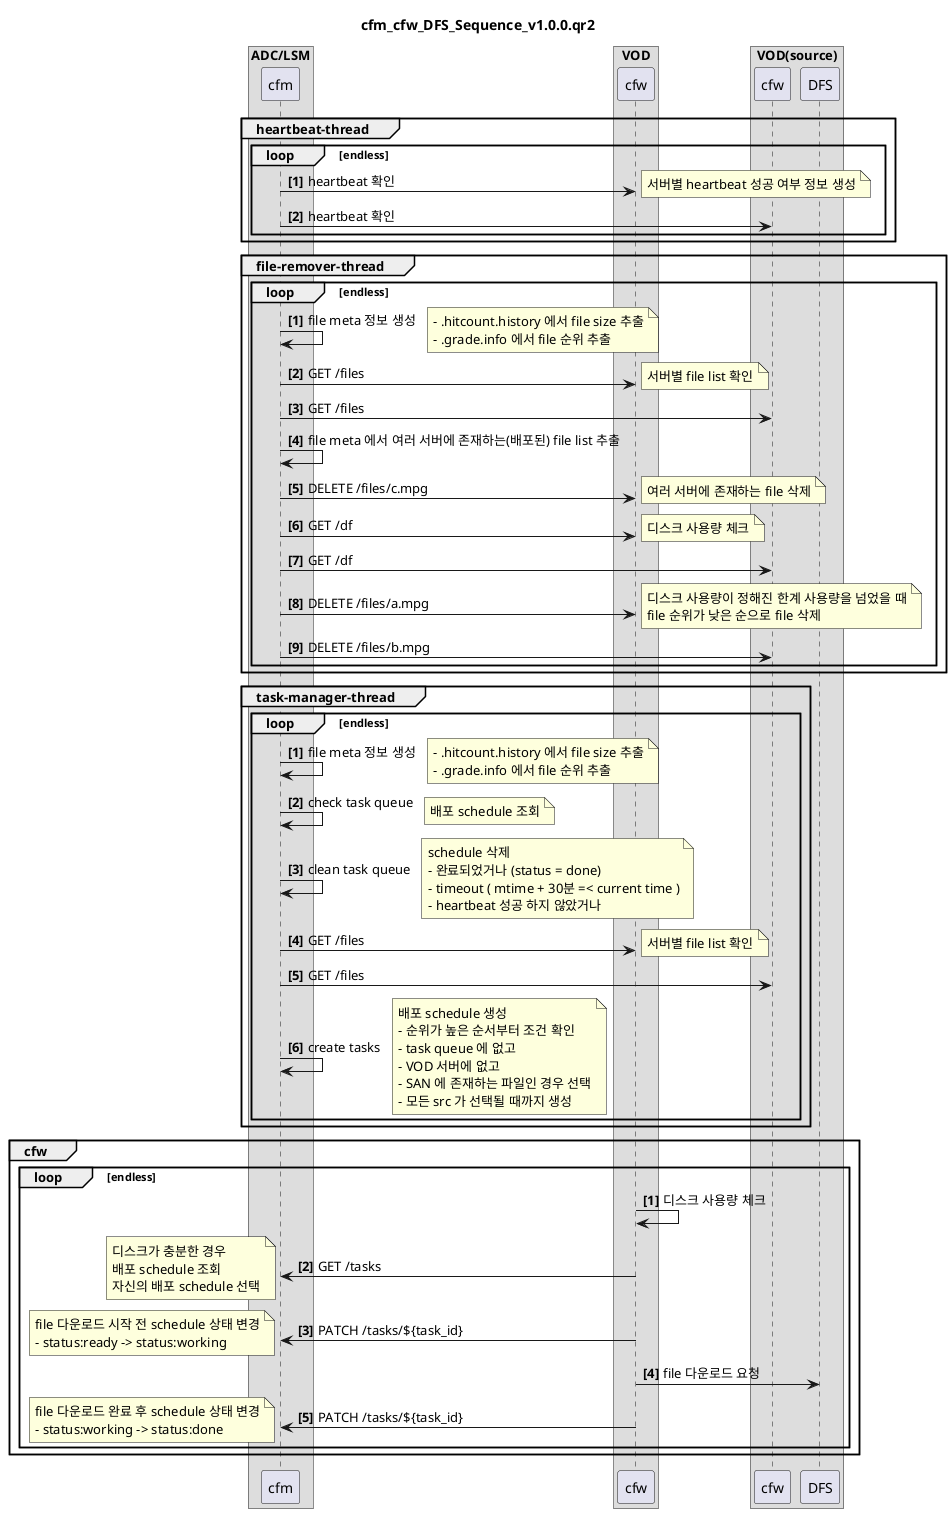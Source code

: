 @startuml
title cfm_cfw_DFS_Sequence_v1.0.0.qr2

box "ADC/LSM"
participant cfm
end box

box "VOD"
participant cfw as "cfw"
end box

box "VOD(source)"
participant cfw2 as "cfw"
participant dfs as "DFS"
end box

group heartbeat-thread
loop endless
autonumber 1 "<b>[0]"
cfm->cfw: heartbeat 확인
    note right
      서버별 heartbeat 성공 여부 정보 생성
    end note
cfm->cfw2: heartbeat 확인
end
end

group file-remover-thread
loop endless
autonumber 1 "<b>[0]"
cfm->cfm: file meta 정보 생성
    note right
        - .hitcount.history 에서 file size 추출
        - .grade.info 에서 file 순위 추출
    end note
cfm->cfw: GET /files
    note right
        서버별 file list 확인
    end note
cfm->cfw2: GET /files
cfm->cfm: file meta 에서 여러 서버에 존재하는(배포된) file list 추출
cfm->cfw: DELETE /files/c.mpg
    note right
        여러 서버에 존재하는 file 삭제
    end note

cfm->cfw: GET /df
    note right
        디스크 사용량 체크
    end note
cfm->cfw2: GET /df
cfm->cfw: DELETE /files/a.mpg
    note right
        디스크 사용량이 정해진 한계 사용량을 넘었을 때
        file 순위가 낮은 순으로 file 삭제
    end note
cfm->cfw2: DELETE /files/b.mpg
end
end

group task-manager-thread
loop endless
autonumber 1 "<b>[0]"
cfm->cfm: file meta 정보 생성
    note right
        - .hitcount.history 에서 file size 추출
        - .grade.info 에서 file 순위 추출
    end note
cfm->cfm: check task queue
    note right
        배포 schedule 조회
    end note
cfm->cfm: clean task queue
    note right
        schedule 삭제
        - 완료되었거나 (status = done)
        - timeout ( mtime + 30분 =< current time )
        - heartbeat 성공 하지 않았거나
    end note
cfm->cfw: GET /files
    note right
        서버별 file list 확인
    end note
cfm->cfw2: GET /files
cfm->cfm: create tasks
    note right
        배포 schedule 생성
        - 순위가 높은 순서부터 조건 확인
        - task queue 에 없고
        - VOD 서버에 없고
        - SAN 에 존재하는 파일인 경우 선택
        - 모든 src 가 선택될 때까지 생성
    end note
end
end

group cfw
loop endless
autonumber 1 "<b>[0]"
cfw->cfw: 디스크 사용량 체크
cfw->cfm: GET /tasks
    note left
        디스크가 충분한 경우
        배포 schedule 조회
        자신의 배포 schedule 선택
    end note
cfw->cfm: PATCH /tasks/${task_id}
    note left
        file 다운로드 시작 전 schedule 상태 변경
        - status:ready -> status:working
    end note
cfw->dfs: file 다운로드 요청
cfw->cfm: PATCH /tasks/${task_id}
    note left
        file 다운로드 완료 후 schedule 상태 변경
        - status:working -> status:done
    end note
end
end
@enduml

@startuml
title cfm_v1.0.0.qr2_tasker_State
hide empty description

[*] -> S0
S0 : 무한 반복
S1 : grade info, hitcount history 파일로부터\n파일 등급, 크기, 서버 위치 정보가 들어있는 파일 meta 목록 생성\n여러 server에 존재하는 파일 meta 목록 생성
note right
	파일 등급 : grade info 파일에서 구함
	파일 크기 : hitcount history 파일에서 구함
	서버 위치 : 서버가 존재하는 서버 ip 목록,
                     hitcount history 파일에서 구함

	서버 위치 정보를 이용하여 여러 server에
  존재하는 파일 목록 생성
end note
S2 : 급hit 상승 파일 목록 구함
S3 : source, dest 서버의 heartbeat 결과 얻음
S4: task 정리
note right
	DONE task 정리
	TIMEOUT 계산해서 TIMEOUT된 task 정리
	Src 또는 Dest의 heartbeat 답을 구하지 못한 task 정리
end note
S5 : 배포에 사용 가능한\nsource 서버가 있는 지 체크
S6 : 배포에 사용 가능한\ndest 서버가 있는 지 체크
S7 : 모든 dest 서버의 파일 목록 수집
S8 : grade info, hitcount history로 만든\n파일 meta 목록에 급 hits 반영
S9 : 파일 meta 목록을\n급 hits 높은 순으로 정렬\n등급값 낮은 순으로 정렬하여\n배포 대상 파일 목록 만들기
S10 : 배포 대상 파일 목록에 대해서\n배포 task 만들기
S11: dest 서버에 이미 있는 파일이면 제외
S12: source path에 없는 파일이면 제외 (SAN에 는 파일이면 제외)
S13: 특정 prefix로 시작하는 파일이면 제외 (광고 파일 제외)
S14: 배포에 사용 중인 파일이면 제외 (광고 파일 제외)
S15 : src 서버 선택
S16 : dest 서버 선택
note right
 dest 서버는 같은 서버가
 여러 번 선택될 수 있음
end note
S17 : 배포 task 생성
S100: sleep N초(default:10초)

S0 -> S1
S1 -> S100 : 파일 parsing error 발생
S1 --> S2 : parsing 성공
S2 --> S3
S3 --> S4
S4 --> S5
S5 --> S100 : 사용 가능한 source 서버가\n없는 경우
S5 --> S6
S6 --> S100 : 사용 가능한 dest 서버가\n없는 경우
S6 --> S7
S7 --> S8
S8 --> S9
S9 --> S10
S10 -> S11
S11 --> S12
S12 --> S13
S13 --> S14
S14 --> S15
S15 --> S100 : 사용 가능한 source 서버가\n없는 경우
S15 --> S16
S16 --> S17
S17 --> S10 : 배포할 파일이 남은 경우
S17 --> S100 : 더 이상 배포할 피일이 없는 경우
S100 -> S0
@enduml

@startuml
title cfm_v1.0.0.qr2_remover_State
hide empty description

[*]--> S0
S0 : 무한 반복
S0 -> S1
S1 : grade info, hitcount history 파일로부터\n파일 등급, 크기, 서버 위치 정보가 들어있는 파일 meta 목록 생성\n여러 server에 존재하는 파일 meta 목록 생성
note right
	파일 등급 : grade info 파일에서 구함
	파일 크기 : hitcount history 파일에서 구함
	서버 위치 : 서버가 존재하는 서버 ip 목록, hitcount history 파일에서 구함

	서버 위치 정보를 이용하여 여러 server에 존재하는 파일 목록 생성
end note

S1 --> S7 : 파일 parsing error 발생
S7 : sleep N초(default:5)
S7 --> S0
S1 --> S2 : parsing 성공
S2 : 급hit 상승 파일 목록 구함
S2 --> S3
S3 : server별로 존재하는 파일 meta 목록 구함
S3 --> S4
S4 : 여러 server에 존재하는 파일에 대한 삭제 요청
S4 -> S5
S5 : disk 사용량 limit를 넘은 server 조사
S5 --> S6
S6 : disk 사용량 limit를 넘은 server에 대해서 disk 삭제 요청
S6 --> S7
@enduml

@startuml
title cfm_v1.0.0.qr2_remover_delete_duplicated_files_State
hide empty description
state S4 {
S4 : 여러 server에 존재하는 파일에 대한 삭제 요청

S40 : 여러 server에 존재하는 파일 meta 목록 update
note right
	server별로 존재하는 파일 meta 목록을 가지고
	cross check하여 update
end note
S41 : 여러 server에 존재하는 파일이\n하나의 서버에만 존재할 때까지 삭제 요청 수행
S42 : 특정 prefix로 시작하는 파일일 때는 제외 (광고 파일 제외)
S43 : source path 에 없는 파일일 때는 제외 (SAN에 없는 파일 제외)
S43 : 삭제 요청

[*] -> S40
S40 --> S41
S41 --> S42
S42 --> S43
S43 --> S44
S44 --> S41 : 처리할 파일이 남은 경우
S44 --> [*] : 처리할 파일이 없는 경우
}
@enduml

@startuml
title cfm_v1.0.0.qr2_remover_delete_files_for_disk_free_State
hide empty description
state S6 {
S6 : disk 사용량 limit를 넘은 server에 대해서 disk 삭제 요청

S60 : server 별로 지워야 할 파일 목록 만들기
S61 : server 파일 목록을 등급이 큰 순서로 정렬
S62 : disk 여유 사용량이 확보될 때까지\n지워야할 파일 목록 만들기
S63: 특정 prefix로 시작하는 파일일 때는 제외 (광고 파일 제외)
S64 : source path 에 없는 파일일 때는 제외 (SAN에 없는 파일 제외)
S65 : 급 hit 상승 파일일 때는 제외
S66 : 지워야 할 파일에 대해서\n 서버에 삭제 요청

[*] -> S60
S60 --> S61
S61 --> S62
S62 --> S63
S63 --> S64
S64 --> S65
S65 --> S66 : disk 여유 용량 확보 될 만큼\n지울 파일을 확보했거나,\n서버 파일이 없는 경우
S65 --> S62 : disk 여유 용량\n확보 안되고,\n서버 파일이 남은 경우
S66 --> S60 : 처리할 server가 남은 경우
S66 --> [*] : 처리할 server가 없는 경우
}
@enduml

@startuml
title cfm_cfw_DFS_Sequence_v1.0.0.qr1

box "ADC/LSM"
participant cfm
end box

box "VOD"
participant cw as "cfw"
end box

box "VOD(source)"
participant cw2 as "cfw"
participant dfs as "DFS"
end box

group file-remover-thread
loop endless
autonumber 1 "<b>[0]"
cfm->cfm: file meta 정보 생성
    note right
        - .hitcount.history 에서 file size 추출
        - .grade.info 에서 file 순위 추출
    end note

cfm->cw: GET /df
    note right
        디스크 사용량 체크
    end note
cfm->cw2: GET /df
cfm->cw: GET /files
    note right
        서버별 file list 확인
    end note
cfm->cw2: GET /files
cfm->cw: DELETE /files/a.mpg
    note right
        디스크 사용량이 정해진 한계 사용량을 넘었을 때
        file 순위가 낮은 순으로 file 삭제
    end note
cfm->cw2: DELETE /files/b.mpg
end
end

group task-manager-thread
loop endless
autonumber 1 "<b>[0]"
cfm->cfm: file meta 정보 생성
    note right
        - .hitcount.history 에서 file size 추출
        - .grade.info 에서 file 순위 추출
    end note
cfm->cfm: check task queue
    note right
        배포 schedule 조회
    end note
cfm->cfm: clean task queue
    note right
        schedule 삭제
        - 완료되었거나 (status = done)
        - timeout ( mtime + 30분 =< current time )
    end note
cfm->cw: GET /files
    note right
        서버별 file list 확인
    end note
cfm->cw2: GET /files
cfm->cfm: create tasks
    note right
        배포 schedule 생성
        - 순위가 높은 순서부터 조건 확인
        - task queue 에 없고
        - VOD 서버에 없고
        - SAN 에 존재하는 파일인 경우 선택
        - 모든 src 가 선택될 때까지 생성
    end note
end
end

group cfw
loop endless
autonumber 1 "<b>[0]"
cw->cw: 디스크 사용량 체크
cw->cfm: GET /tasks
    note left
        디스크가 충분한 경우
        배포 schedule 조회
        자신의 배포 schedule 선택
    end note
cw->cfm: PATCH /tasks/${task_id}
    note left
        file 다운로드 시작 전 schedule 상태 변경
        - status:ready -> status:working
    end note
cw->dfs: file 다운로드 요청
cw->cfm: PATCH /tasks/${task_id}
    note left
        file 다운로드 완료 후 schedule 상태 변경
        - status:working -> status:done
    end note
end
end
@enduml

@startuml
title cfm_v1.0.0.qr1_tasker_State
hide empty description

[*]-> S0
S0 : 무한 반복
S0 --> S1
S1: task 정리
note right
  DONE, TIMEOUT task 정리
end note
S1 --> S2
S2 : task 에서 사용 중(배포 중)인\nsource 서버가 있는 지 체크
S2 --> S3 : 사용 가능한 source 서버가\n없는 경우
S3 : sleep 5초
S3 -> S0

S2 --> S4
S4 : grade 정보, hitcount 정보를 이용하여\n파일 목록 생성
note right
 파일 등급 : grade info 파일에서 구함
 파일 크기 : hitcount 정보에서는 구함
end note

S4 --> S3 : error 가 발생하는 경우

S4 --> S5 : 정상 처리된 경우
S5 : 광고 파일은 배포 파일 목록에서 제외
S5 --> S6
S6 : 파일 목록을 높은 등급 순서로 정렬

S6 --> S7
S7 : dest 서버의 모든 파일 목록 수집

S7 --> S8
S8 : 급 hit 상승 파일 목록 생성
note left
LB eventlog 이용하여
N분 동안 X번 이상 특정 IP 에서
서비스된 파일 목록을 구함
end note

S8 --> S9
S9 : 급 hit 상승 파일 목록을\nhitcount 큰 순서로 정렬

S9 --> S10
S10 : 급 hit 상승 파일 목록에, \ngrade 정보, hitcount 정보로 만든 파일 목록을  함침

S10 --> S11
S11: 합친 배포 파일 목록으로 배포 task 만들기
note right
 사용 중이 아닌 source 서버 갯수만큼
 배포 task를 만듬
end note

S11 --> S12
S12 : 다음 파일 선택 (순서대로 선택)

S12 --> S13
S13 : 이미 배포 중인 파일이면 제외

S13 --> S14
S14 : dest 서버에 있는 파일이면 제외
S14 --> S15
S15 : source path에 없는 파일이면 제외 (SAN에 없는 파일이면 제외)
S15 --> S16
S16 : 사용 가능한 source가 있는 지 검사

S16 --> S17
S17 : source 서버 선택

S17 --> S18
S18: dest 서버 선택 (ring 구조체에 저장되어있음)
note right
 dest 서버는 같은 서버가
 여러 번 선택될 수 있음
end note

S18 --> S19
S19: 배포 task 생성

S16 --> S20: 사용 가능한 source 서버가\n없는 경우
S20 : sleep 60초
S20 --> S0

S19 --> S20 : 더 이상 배포할 피일이 없는 경우
S19 --> S11 : 배포할 파일이 남은 경우
@enduml

@startuml
title cfm_v1.0.0.qr1_remover_State
hide empty description

[*]--> S0
S0 : 무한 반복\ngrade info, hitcount history 파일 parsing 상태 초기화
S0 --> S1
S1 : 모든 server의 disk 사용량 정보 구함\nerror난 경우, disk 크기, 사용량은 초기값으로 구해짐
S1 --> S2
S2 : 모든 server의 disk 사용량 정보
S2 --> S5 : 더 이상 처리할 정보가 없는 경우
S2 --> S3 : 처리할 disk 사용량 정보가 있는 경우
S3 : disk 사용량 limit 검사
S3 --> S4 : limit 넘은 경우
S3 --> S2 : limit 넘지 않은 경우\n(disk 사용량을 구하지 못한 경우도 포함됨)
S4 : grade info, hitcount history 파일로부터 파일 등급, 크기 정보가 들어있는 목록 생성,\n이미 파일 parsing 한 상태이면 다시 parsing 하지 않음
S4 --> S5 : 파일 parsing error 발생
S5 : sleep 3초
S5 --> S0
S4 --> S6 : parsing 성공
S6 : server 정보 구하기\nserver 의 파일 목록 구함
S6 --> S5 : error 발생
S6 --> S7 : 성공
S7 : 광고 파일 제외
S7 --> S8
S8 : 등급, 크기 정보에서 파일 등급 구함
S8 --> S9
S9 : 등급, 크기 정보에서 파일 크기 구함
S9 --> S10
S10 : 낮은 등급 순으로 정렬
S10 --> S11
S11 : 파일 크기 정보없는 파일 제외
S11 --> S12
S12 : Source path에 없는 파일 제외
S12 --> S13
S13 : 남은 파일 목록을 가지고 삭제 파일 대상 목록 만들기\ndisk 사용량 limit 넘은 크기 만큼의 파일 목록 만들기
S13 --> S14
S14 : 서버에 삭제 대상 목록에 대해서 삭제 요청
S14--> S2
@enduml



@startuml
title legacy_CenterFileManager_CenterFileWorker_DFS_vodSubAgent_Sequence

box "ADC/LSM"
participant cm as "CenterFileManager"
participant dfs as "DFS"
end box

box "VOD"
participant cw1 as "CenterFileWorker-1"
participant dfs1 as "DFS-1"
participant va1 as "vodSubAgent-1"
end box

box "VOD(Source)"
participant cw2 as "CenterFileWorker-2"
participant dfs2 as "DFS-2"
participant va2 as "vodSubAgent-2"
end box

loop schedule file 발견할 때까지
cw1->cw1: scheule file polling
end

loop schedule file 발견할 때까지
cw2->cw2: scheule file polling
end

cm->cm: file meta 생성
cm->dfs1: file list 조회
cm->dfs2: file list 조회
cm->va2: vod service traffic 조회
cm->cm: 배포 schedule 생성
cm->cm: 삭제 schedule 생성
cm->dfs1: schedule 전송
cw1->cw1: schdule file 파싱
cw1->cw1: file 삭제
cw1->dfs2: file 다운로드 요청

loop 모든 schedule이 종료될 떄까지
cw1->dfs: file 다운로드 중 heartbeat file 전송
cm->cm: heartbeat file 확인
opt heartbeat file 이 없을 경우
    cm->cm: heartbeat file 이 없는 worker 의 schedule 종료 처리
end
cw1->cm: file 다운로드 완료 후 response file 전송
cm->cm: response file 확인
opt response file 이 있을 경우
    cm->cm: response file 이 있는 worker 의 schedule 종료 처리
end
cm->cm: 10초 sleep
end
@enduml
